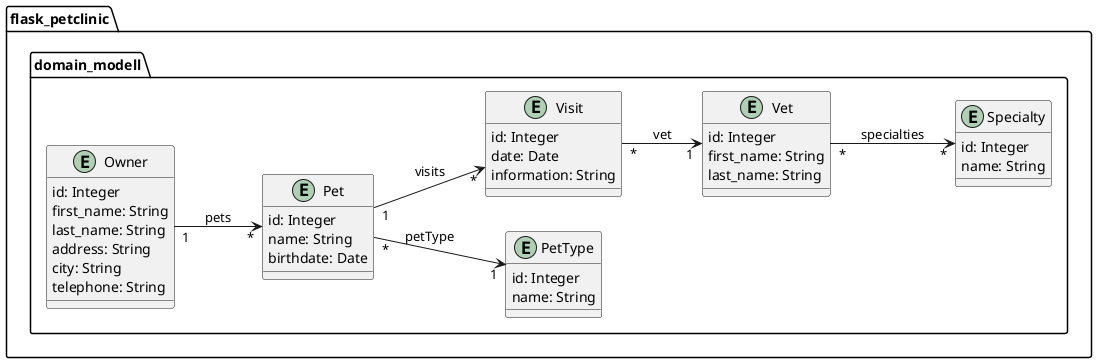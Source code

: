 @startuml
left to right direction


package flask_petclinic.domain_modell {

    entity Owner {
	    id: Integer
	    first_name: String
	    last_name: String
	    address: String
	    city: String
	    telephone: String
	}

	entity Pet {
	    id: Integer
	    name: String
	    birthdate: Date
	}

	entity PetType {
	    id: Integer
	    name: String
	}

	entity Visit {
	    id: Integer
	    date: Date
	    information: String
	}

	entity Vet {
	    id: Integer
	    first_name: String
	    last_name: String
	}

	entity Specialty {
	    id: Integer
	    name: String
	}

	Owner "1" --> "*"  Pet: pets
	Pet "*" --> "1" PetType: petType
	Pet "1" --> "*" Visit: visits
	Visit "*" --> "1" Vet: vet
	Vet "*" --> "*" Specialty: specialties
}

@enduml
